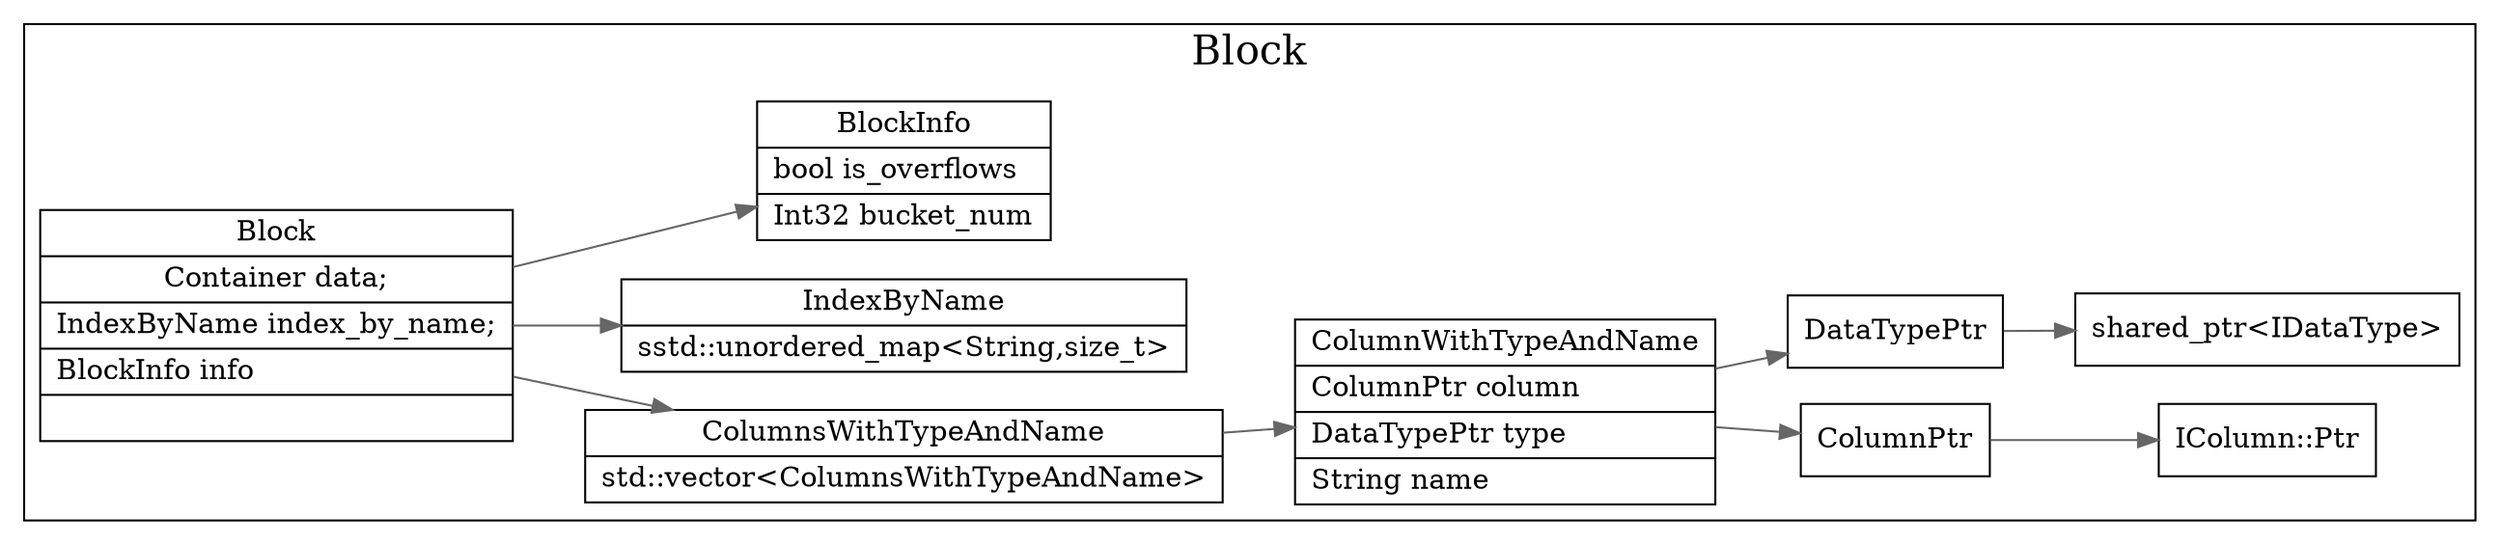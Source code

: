digraph block {
  node[shape=box];
  edge[color=gray40];
  newrank=true;
  rankdir=LR;
  subgraph cluster_Block {
    graph[label="Block";fontsize=20;];
    ColumnsWithTypeAndName;
    IndexByName;
    Block[
      shape="record";
      label="{{
        Block|
        Container data;|
        IndexByName index_by_name;|
        BlockInfo info\l|
      }}";
    ];
    Block:Container -> ColumnsWithTypeAndName;
    Block:IndexByName -> IndexByName;
    Block:BlockInfo -> BlockInfo;
    IndexByName[
      shape="record";
      label="{{
        IndexByName|
        sstd::unordered_map\<String,size_t\>
      }}";
    ];
    ColumnsWithTypeAndName[
      shape="record";
      label="{{
        ColumnsWithTypeAndName|
        std::vector\<ColumnsWithTypeAndName\>
      }}";
    ];
    ColumnsWithTypeAndName -> ColumnWithTypeAndName
    ColumnWithTypeAndName[
      shape="record";
      label="{{
        ColumnWithTypeAndName|
        ColumnPtr column\l|
        DataTypePtr type\l|
        String name\l
      }}";
    ];
    ColumnWithTypeAndName -> {
      ColumnPtr;
      DataTypePtr;
    }
    ColumnPtr -> IColumn_Ptr;
    IColumn_Ptr[
      shape="record";
      label="{{
      IColumn::Ptr
      }}";
    ];
    shared_ptr_IDataType[
      shape="record";
      label="{{
        shared_ptr\<IDataType\>
      }}";
    ];
    DataTypePtr -> shared_ptr_IDataType

    BlockInfo[
      shape="record";
      label="{{
      BlockInfo|
      bool is_overflows\l|
      Int32 bucket_num\l
      }}";
    ];
  }
}
